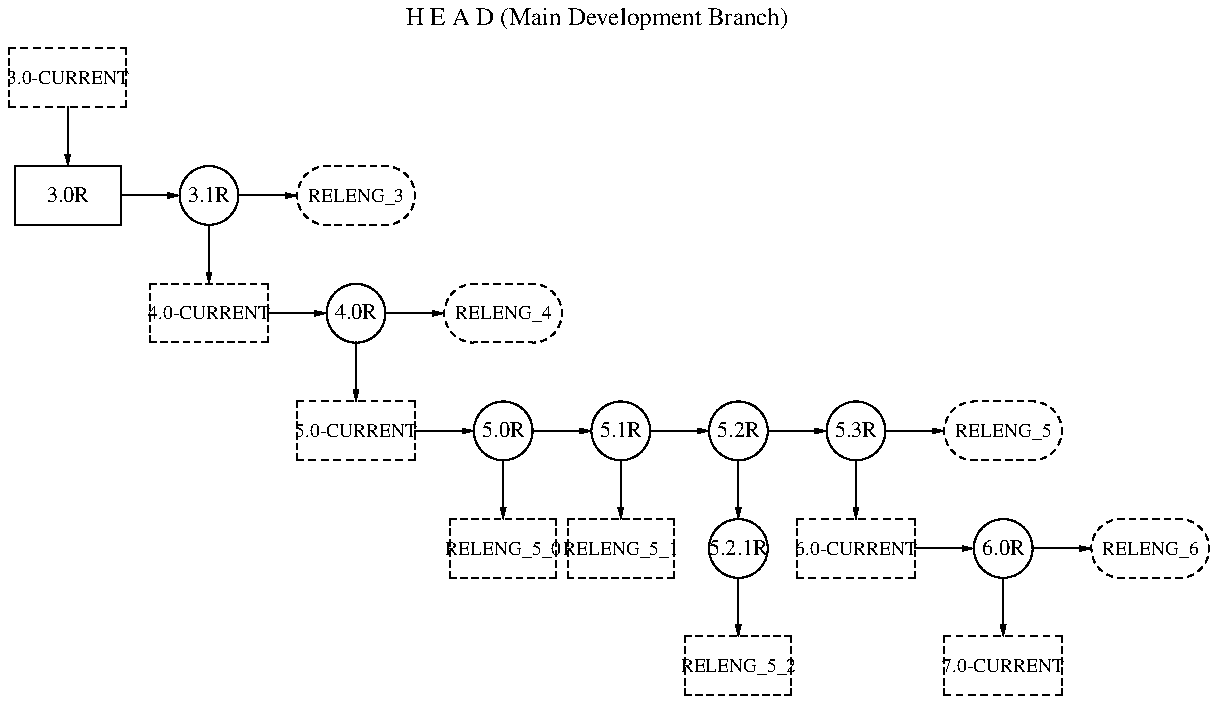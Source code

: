 .\" -*- nroff -*-
.\" $FreeBSD: doc/share/images/articles/releng/branches-head.pic,v 1.2 2007/05/19 20:23:57 therek Exp $

.PS 6

HEAD_3:
	box width 1.0 "\s-33.0-CURRENT\s+3" dashed
	move right 4
	move up .5
	"\s-1H E A D (Main Development Branch)\s+1"

	line -> down from HEAD_3.s
RELENG_3_0_0_RELEASE:
	box width .9 "\s-23.0R\s+2"

	line -> right from RELENG_3_0_0_RELEASE.e
RELENG_3_1_0_RELEASE:
	ellipse width .5 "\s-23.1R\s+2"

	line -> right from RELENG_3_1_0_RELEASE.e
RELENG_3:
	box width 1.0 "\s-3RELENG_3\s+3" dashed rad 45

	line -> down from RELENG_3_1_0_RELEASE.s
HEAD_4:
	box width 1.0 "\s-34.0-CURRENT\s+3" dashed

	line -> right from HEAD_4.e
RELENG_4_0_0_RELEASE:
	ellipse width .5 "\s-24.0R\s+2"

	line -> right from RELENG_4_0_0_RELEASE.e
RELENG_4:
	box width 1.0 "\s-3RELENG_4\s+3" dashed rad 45

	line -> down from RELENG_4_0_0_RELEASE.s
HEAD_5:
	box width 1.0 "\s-35.0-CURRENT\s+3" dashed

	line -> right from HEAD_5.e
RELENG_5_0_0_RELEASE:
	ellipse width .5 "\s-25.0R\s+2"

	line -> down from RELENG_5_0_0_RELEASE.s
RELENG_5_0:
	box width .9 "\s-3RELENG_5_0\s+3" dashed

	line -> right from RELENG_5_0_0_RELEASE.e
RELENG_5_1_0_RELEASE:
	ellipse width .5 "\s-25.1R\s+2"

	line -> down from RELENG_5_1_0_RELEASE.s
RELENG_5_1:
	box width .9 "\s-3RELENG_5_1\s+3" dashed

	line -> right from RELENG_5_1_0_RELEASE.e
RELENG_5_2_0_RELEASE:
	ellipse width .5 "\s-25.2R\s+2"

	line -> down from RELENG_5_2_0_RELEASE.s
RELENG_5_2_1_RELEASE:
	ellipse width .5 "\s-25.2.1R\s+2"

	line -> down from RELENG_5_2_1_RELEASE.s
RELENG_5_2:
	box width .9 "\s-3RELENG_5_2\s+3" dashed

	line -> right from RELENG_5_2_0_RELEASE.e
RELENG_5_3_0_RELEASE:
	ellipse width .5 "\s-25.3R\s+2"

	line -> right from RELENG_5_3_0_RELEASE.e
RELENG_5:
	box width 1.0 "\s-3RELENG_5\s+3" dashed rad 45

	line -> down from RELENG_5_3_0_RELEASE.s
HEAD_6:
	box width 1.0 "\s-36.0-CURRENT\s+3" dashed

	line -> right from HEAD_6.e
RELENG_6_0_0_RELEASE:
	ellipse width .5 "\s-26.0R\s+2"

	line -> right from RELENG_6_0_0_RELEASE.e
RELENG_6:
	box width 1.0 "\s-3RELENG_6\s+3" dashed rad 45

	line -> down from RELENG_6_0_0_RELEASE.s
HEAD_7:
	box width 1.0 "\s-37.0-CURRENT\s+3" dashed
.PE
